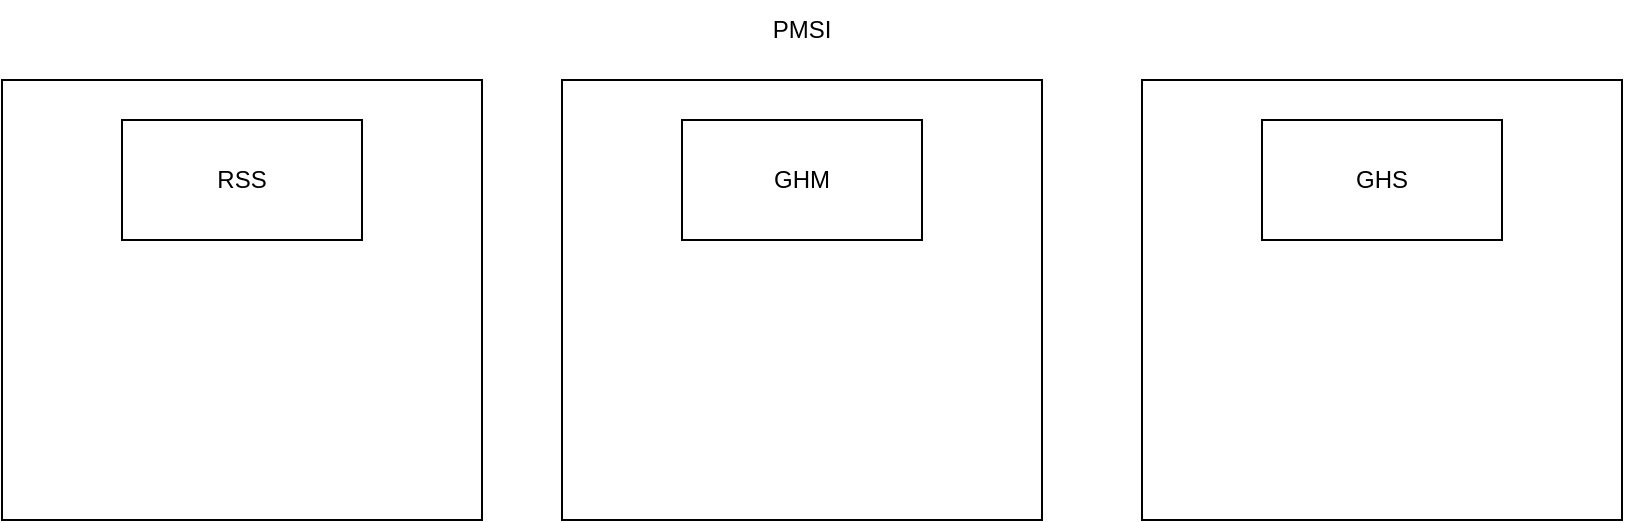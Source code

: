 <mxfile version="16.5.2" type="github"><diagram id="pEpPIXN8fjlOHE0swHMZ" name="Page-1"><mxGraphModel dx="868" dy="450" grid="1" gridSize="10" guides="1" tooltips="1" connect="1" arrows="1" fold="1" page="1" pageScale="1" pageWidth="1169" pageHeight="827" math="0" shadow="0"><root><mxCell id="0"/><mxCell id="1" parent="0"/><mxCell id="REdDxQZUkQAhge0i0_Ge-6" value="" style="rounded=0;whiteSpace=wrap;html=1;" vertex="1" parent="1"><mxGeometry x="20" y="90" width="240" height="220" as="geometry"/></mxCell><mxCell id="REdDxQZUkQAhge0i0_Ge-4" value="" style="rounded=0;whiteSpace=wrap;html=1;" vertex="1" parent="1"><mxGeometry x="590" y="90" width="240" height="220" as="geometry"/></mxCell><mxCell id="REdDxQZUkQAhge0i0_Ge-3" value="" style="rounded=0;whiteSpace=wrap;html=1;" vertex="1" parent="1"><mxGeometry x="300" y="90" width="240" height="220" as="geometry"/></mxCell><mxCell id="REdDxQZUkQAhge0i0_Ge-1" value="GHM" style="rounded=0;whiteSpace=wrap;html=1;" vertex="1" parent="1"><mxGeometry x="360" y="110" width="120" height="60" as="geometry"/></mxCell><mxCell id="REdDxQZUkQAhge0i0_Ge-2" value="GHS" style="rounded=0;whiteSpace=wrap;html=1;" vertex="1" parent="1"><mxGeometry x="650" y="110" width="120" height="60" as="geometry"/></mxCell><mxCell id="REdDxQZUkQAhge0i0_Ge-5" value="RSS" style="rounded=0;whiteSpace=wrap;html=1;" vertex="1" parent="1"><mxGeometry x="80" y="110" width="120" height="60" as="geometry"/></mxCell><mxCell id="REdDxQZUkQAhge0i0_Ge-7" value="PMSI" style="text;html=1;strokeColor=none;fillColor=none;align=center;verticalAlign=middle;whiteSpace=wrap;rounded=0;" vertex="1" parent="1"><mxGeometry x="390" y="50" width="60" height="30" as="geometry"/></mxCell></root></mxGraphModel></diagram></mxfile>